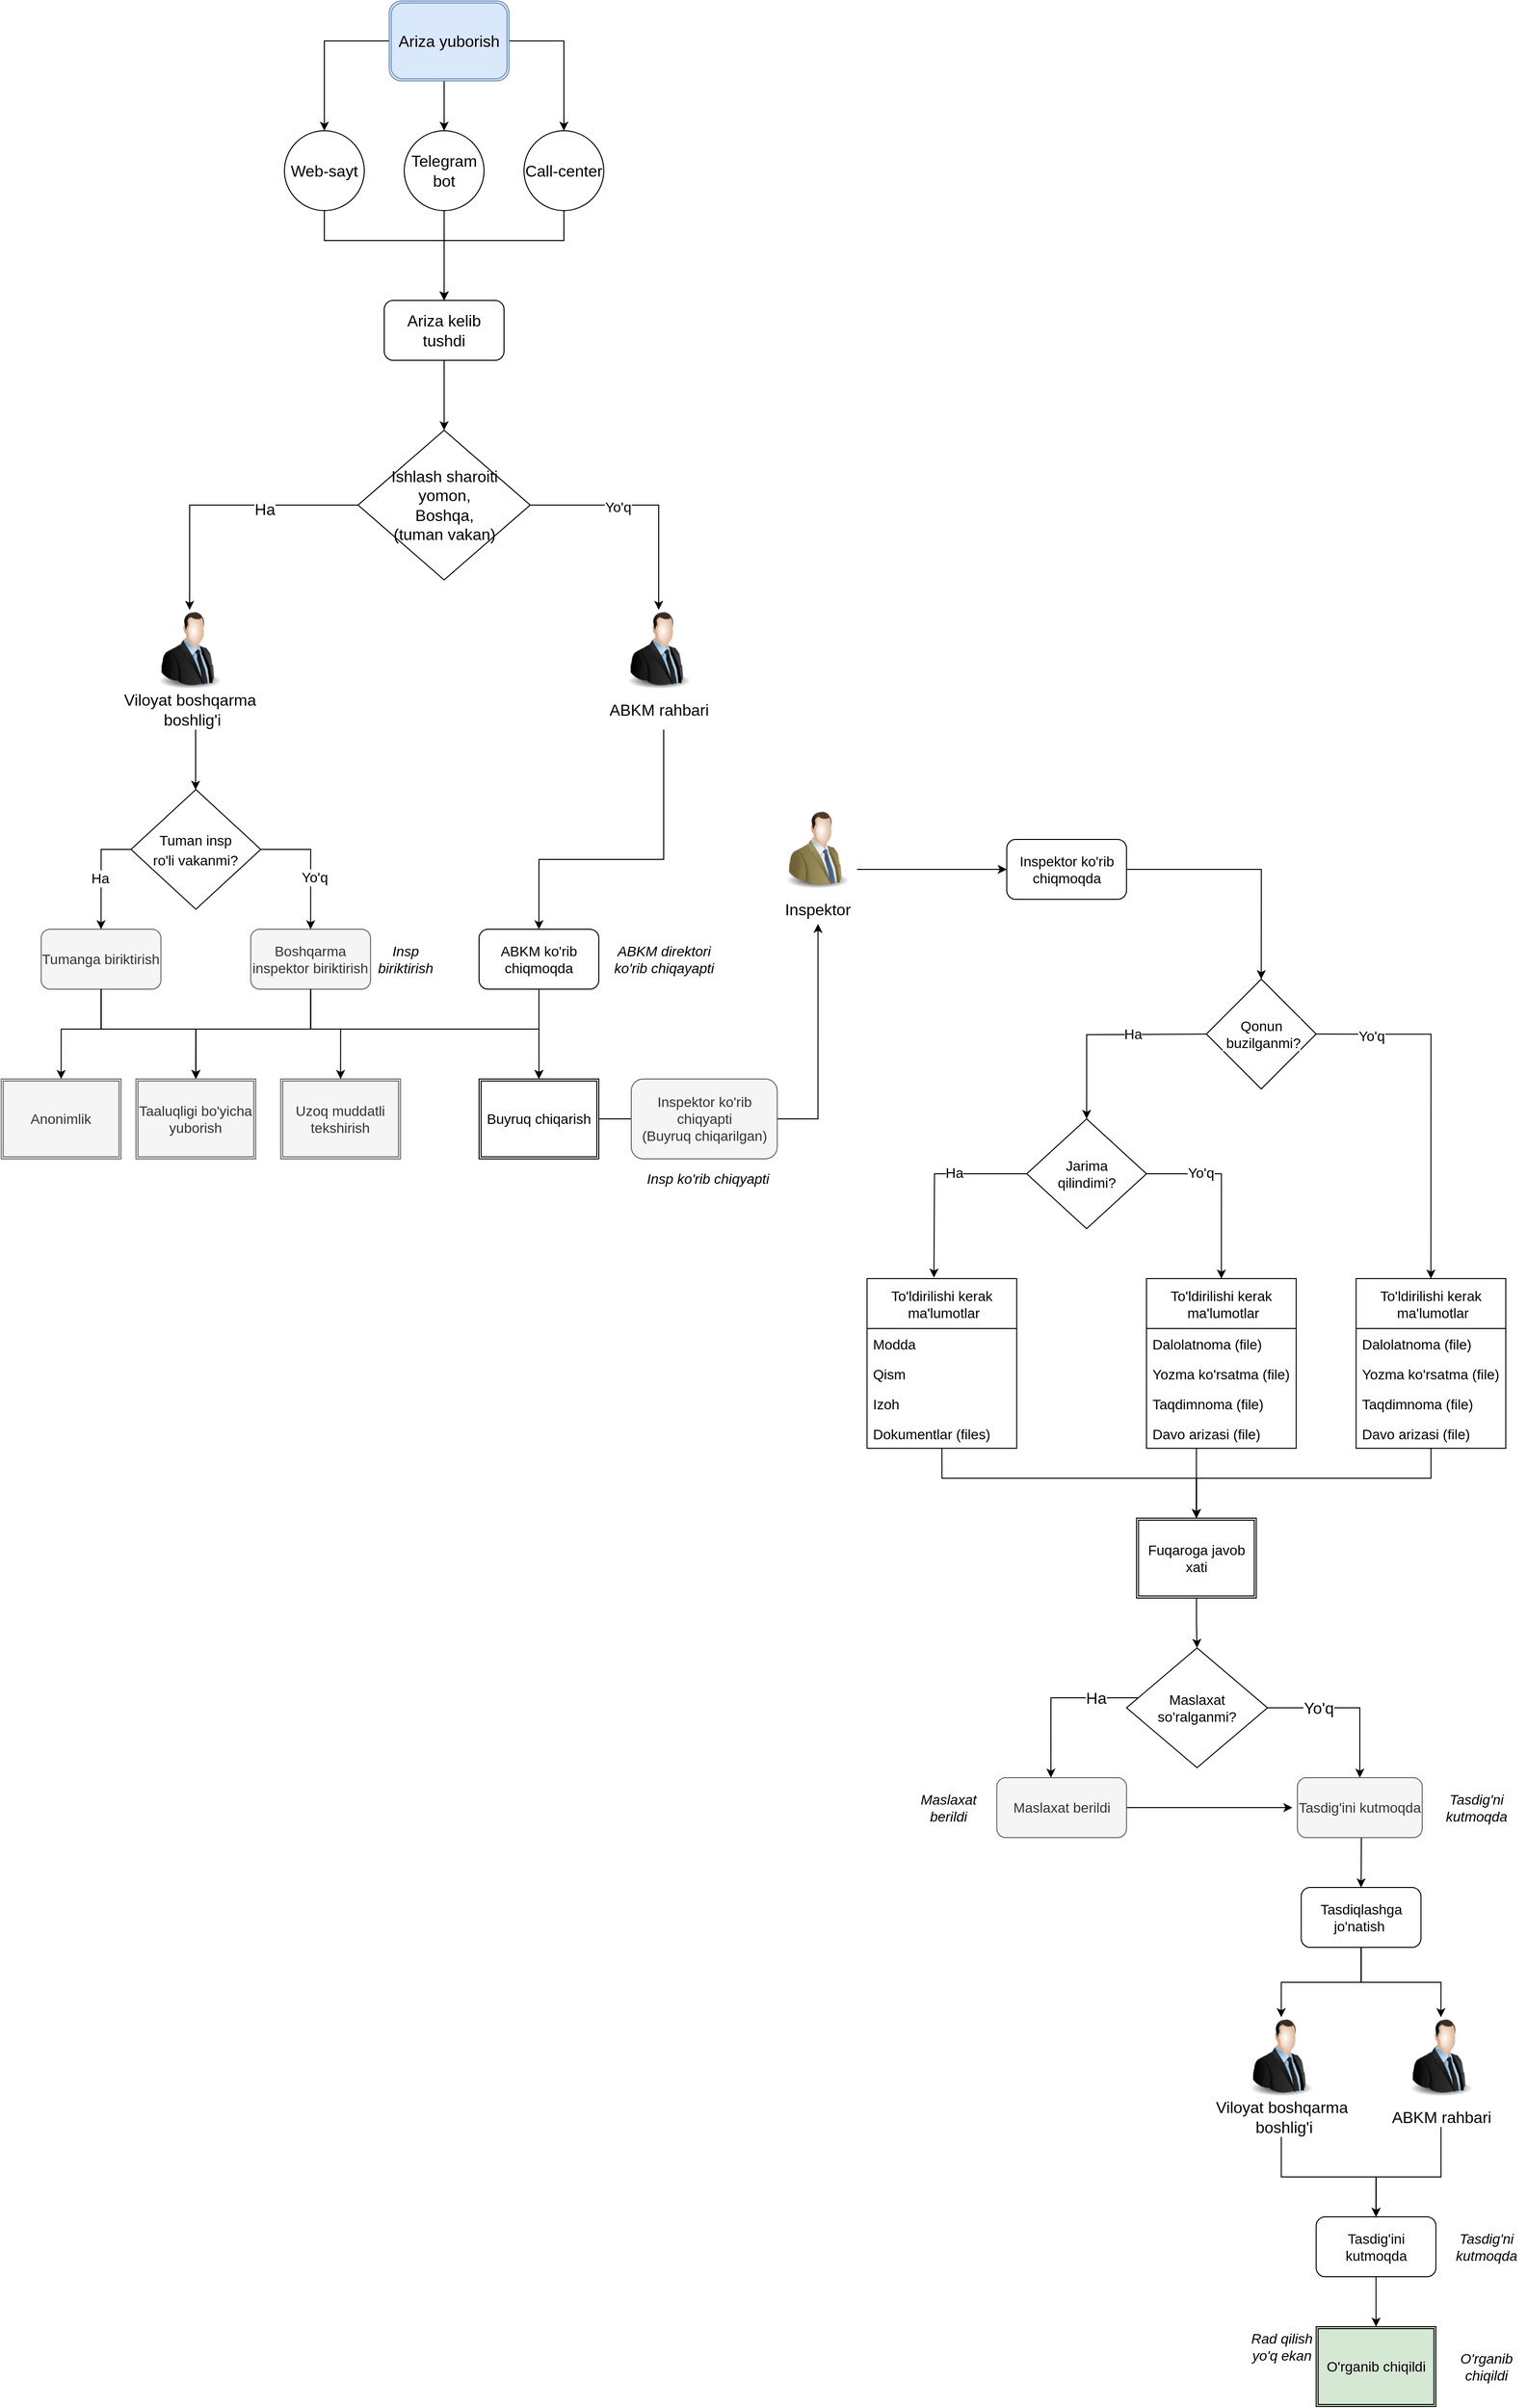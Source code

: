 <mxfile version="15.6.6" type="github">
  <diagram id="inNNHL4jC_mw0NiZv7Ve" name="Page-1">
    <mxGraphModel dx="2523" dy="2046" grid="1" gridSize="10" guides="1" tooltips="1" connect="1" arrows="1" fold="1" page="1" pageScale="1" pageWidth="850" pageHeight="1100" math="0" shadow="0">
      <root>
        <mxCell id="0" />
        <mxCell id="1" parent="0" />
        <mxCell id="tCPC2FqYTnkMphjOXLfU-107" style="edgeStyle=orthogonalEdgeStyle;rounded=0;orthogonalLoop=1;jettySize=auto;html=1;entryX=0.5;entryY=0;entryDx=0;entryDy=0;labelBackgroundColor=default;fontSize=14;fontColor=default;strokeColor=default;fillColor=default;" edge="1" parent="1" source="mBkj3tF8xL0pVeo7LYhA-1" target="mBkj3tF8xL0pVeo7LYhA-4">
          <mxGeometry relative="1" as="geometry" />
        </mxCell>
        <mxCell id="tCPC2FqYTnkMphjOXLfU-108" style="edgeStyle=orthogonalEdgeStyle;rounded=0;orthogonalLoop=1;jettySize=auto;html=1;entryX=0.5;entryY=0;entryDx=0;entryDy=0;labelBackgroundColor=default;fontSize=14;fontColor=default;strokeColor=default;fillColor=default;" edge="1" parent="1" source="mBkj3tF8xL0pVeo7LYhA-1" target="mBkj3tF8xL0pVeo7LYhA-2">
          <mxGeometry relative="1" as="geometry" />
        </mxCell>
        <mxCell id="tCPC2FqYTnkMphjOXLfU-109" style="edgeStyle=orthogonalEdgeStyle;rounded=0;orthogonalLoop=1;jettySize=auto;html=1;entryX=0.5;entryY=0;entryDx=0;entryDy=0;labelBackgroundColor=default;fontSize=14;fontColor=default;strokeColor=default;fillColor=default;" edge="1" parent="1" source="mBkj3tF8xL0pVeo7LYhA-1" target="mBkj3tF8xL0pVeo7LYhA-3">
          <mxGeometry relative="1" as="geometry">
            <Array as="points">
              <mxPoint x="360" y="20" />
              <mxPoint x="360" y="20" />
            </Array>
          </mxGeometry>
        </mxCell>
        <mxCell id="mBkj3tF8xL0pVeo7LYhA-1" value="&lt;font style=&quot;font-size: 16px&quot;&gt;Ariza yuborish&lt;/font&gt;" style="shape=ext;double=1;rounded=1;whiteSpace=wrap;html=1;fillColor=#dae8fc;strokeColor=#6c8ebf;fontColor=default;" parent="1" vertex="1">
          <mxGeometry x="305" y="-20" width="120" height="80" as="geometry" />
        </mxCell>
        <mxCell id="tCPC2FqYTnkMphjOXLfU-102" style="edgeStyle=orthogonalEdgeStyle;rounded=0;orthogonalLoop=1;jettySize=auto;html=1;entryX=0.5;entryY=0;entryDx=0;entryDy=0;labelBackgroundColor=default;fontSize=14;fontColor=default;strokeColor=default;fillColor=default;" edge="1" parent="1" source="mBkj3tF8xL0pVeo7LYhA-2" target="mBkj3tF8xL0pVeo7LYhA-5">
          <mxGeometry relative="1" as="geometry">
            <Array as="points">
              <mxPoint x="480" y="220" />
              <mxPoint x="360" y="220" />
            </Array>
          </mxGeometry>
        </mxCell>
        <mxCell id="mBkj3tF8xL0pVeo7LYhA-2" value="Call-center" style="ellipse;whiteSpace=wrap;html=1;aspect=fixed;fontSize=16;fontColor=default;strokeColor=default;fillColor=default;" parent="1" vertex="1">
          <mxGeometry x="440" y="110" width="80" height="80" as="geometry" />
        </mxCell>
        <mxCell id="tCPC2FqYTnkMphjOXLfU-104" style="edgeStyle=orthogonalEdgeStyle;rounded=0;orthogonalLoop=1;jettySize=auto;html=1;entryX=0.5;entryY=0;entryDx=0;entryDy=0;labelBackgroundColor=default;fontSize=14;fontColor=default;strokeColor=default;fillColor=default;" edge="1" parent="1" source="mBkj3tF8xL0pVeo7LYhA-3" target="mBkj3tF8xL0pVeo7LYhA-5">
          <mxGeometry relative="1" as="geometry" />
        </mxCell>
        <mxCell id="mBkj3tF8xL0pVeo7LYhA-3" value="Telegram bot" style="ellipse;whiteSpace=wrap;html=1;aspect=fixed;fontSize=16;fontColor=default;strokeColor=default;fillColor=default;" parent="1" vertex="1">
          <mxGeometry x="320" y="110" width="80" height="80" as="geometry" />
        </mxCell>
        <mxCell id="tCPC2FqYTnkMphjOXLfU-105" style="edgeStyle=orthogonalEdgeStyle;rounded=0;orthogonalLoop=1;jettySize=auto;html=1;entryX=0.5;entryY=0;entryDx=0;entryDy=0;labelBackgroundColor=default;fontSize=14;fontColor=default;strokeColor=default;fillColor=default;" edge="1" parent="1" source="mBkj3tF8xL0pVeo7LYhA-4" target="mBkj3tF8xL0pVeo7LYhA-5">
          <mxGeometry relative="1" as="geometry">
            <Array as="points">
              <mxPoint x="240" y="220" />
              <mxPoint x="360" y="220" />
            </Array>
          </mxGeometry>
        </mxCell>
        <mxCell id="mBkj3tF8xL0pVeo7LYhA-4" value="Web-sayt" style="ellipse;whiteSpace=wrap;html=1;aspect=fixed;fontSize=16;fontColor=default;strokeColor=default;fillColor=default;" parent="1" vertex="1">
          <mxGeometry x="200" y="110" width="80" height="80" as="geometry" />
        </mxCell>
        <mxCell id="tCPC2FqYTnkMphjOXLfU-100" style="edgeStyle=orthogonalEdgeStyle;rounded=0;orthogonalLoop=1;jettySize=auto;html=1;entryX=0.5;entryY=0;entryDx=0;entryDy=0;labelBackgroundColor=default;fontSize=14;fontColor=default;strokeColor=default;fillColor=default;" edge="1" parent="1" source="mBkj3tF8xL0pVeo7LYhA-5" target="mBkj3tF8xL0pVeo7LYhA-6">
          <mxGeometry relative="1" as="geometry" />
        </mxCell>
        <mxCell id="mBkj3tF8xL0pVeo7LYhA-5" value="Ariza kelib tushdi" style="rounded=1;whiteSpace=wrap;html=1;fontSize=16;fontColor=default;strokeColor=default;fillColor=default;" parent="1" vertex="1">
          <mxGeometry x="300" y="280" width="120" height="60" as="geometry" />
        </mxCell>
        <mxCell id="mBkj3tF8xL0pVeo7LYhA-23" style="edgeStyle=orthogonalEdgeStyle;rounded=0;orthogonalLoop=1;jettySize=auto;html=1;fontSize=16;fontColor=default;strokeColor=default;labelBackgroundColor=default;" parent="1" source="mBkj3tF8xL0pVeo7LYhA-6" target="mBkj3tF8xL0pVeo7LYhA-7" edge="1">
          <mxGeometry relative="1" as="geometry" />
        </mxCell>
        <mxCell id="mBkj3tF8xL0pVeo7LYhA-24" value="Ha" style="edgeLabel;html=1;align=center;verticalAlign=middle;resizable=0;points=[];fontSize=16;fontColor=default;labelBackgroundColor=default;" parent="mBkj3tF8xL0pVeo7LYhA-23" vertex="1" connectable="0">
          <mxGeometry x="0.262" y="-2" relative="1" as="geometry">
            <mxPoint x="77" as="offset" />
          </mxGeometry>
        </mxCell>
        <mxCell id="tCPC2FqYTnkMphjOXLfU-94" style="edgeStyle=orthogonalEdgeStyle;rounded=0;orthogonalLoop=1;jettySize=auto;html=1;labelBackgroundColor=default;fontSize=14;fontColor=default;strokeColor=default;fillColor=default;" edge="1" parent="1" source="mBkj3tF8xL0pVeo7LYhA-6" target="mBkj3tF8xL0pVeo7LYhA-59">
          <mxGeometry relative="1" as="geometry" />
        </mxCell>
        <mxCell id="tCPC2FqYTnkMphjOXLfU-95" value="Yo&#39;q" style="edgeLabel;html=1;align=center;verticalAlign=middle;resizable=0;points=[];fontSize=14;fontColor=default;" vertex="1" connectable="0" parent="tCPC2FqYTnkMphjOXLfU-94">
          <mxGeometry x="-0.251" y="-2" relative="1" as="geometry">
            <mxPoint as="offset" />
          </mxGeometry>
        </mxCell>
        <mxCell id="mBkj3tF8xL0pVeo7LYhA-6" value="Ishlash sharoiti&lt;br&gt;yomon,&lt;br&gt;Boshqa,&lt;br&gt;(tuman vakan)" style="rhombus;whiteSpace=wrap;html=1;fontSize=16;fontColor=default;strokeColor=default;fillColor=default;" parent="1" vertex="1">
          <mxGeometry x="273.75" y="410" width="172.5" height="150" as="geometry" />
        </mxCell>
        <mxCell id="mBkj3tF8xL0pVeo7LYhA-26" value="" style="group;fontColor=default;" parent="1" vertex="1" connectable="0">
          <mxGeometry x="30" y="590" width="150" height="120" as="geometry" />
        </mxCell>
        <mxCell id="mBkj3tF8xL0pVeo7LYhA-7" value="" style="image;html=1;image=img/lib/clip_art/people/Suit_Man_128x128.png;fontSize=16;fontColor=default;strokeColor=default;fillColor=default;labelBackgroundColor=default;" parent="mBkj3tF8xL0pVeo7LYhA-26" vertex="1">
          <mxGeometry x="35" width="80" height="80" as="geometry" />
        </mxCell>
        <mxCell id="mBkj3tF8xL0pVeo7LYhA-8" value="Viloyat boshqarma&lt;br&gt;&amp;nbsp;boshlig&#39;i" style="text;html=1;align=center;verticalAlign=middle;resizable=0;points=[];autosize=1;strokeColor=none;fillColor=none;fontSize=16;fontColor=default;labelBackgroundColor=default;" parent="mBkj3tF8xL0pVeo7LYhA-26" vertex="1">
          <mxGeometry y="80" width="150" height="40" as="geometry" />
        </mxCell>
        <mxCell id="tCPC2FqYTnkMphjOXLfU-115" value="" style="group;fontColor=default;" vertex="1" connectable="0" parent="1">
          <mxGeometry x="515" y="590" width="120" height="110" as="geometry" />
        </mxCell>
        <mxCell id="mBkj3tF8xL0pVeo7LYhA-59" value="" style="image;html=1;image=img/lib/clip_art/people/Suit_Man_128x128.png;fontSize=16;fontColor=default;strokeColor=default;fillColor=default;labelBackgroundColor=default;" parent="tCPC2FqYTnkMphjOXLfU-115" vertex="1">
          <mxGeometry x="20" width="80" height="80" as="geometry" />
        </mxCell>
        <mxCell id="mBkj3tF8xL0pVeo7LYhA-60" value="ABKM rahbari" style="text;html=1;align=center;verticalAlign=middle;resizable=0;points=[];autosize=1;strokeColor=none;fillColor=none;fontSize=16;fontColor=default;labelBackgroundColor=default;" parent="tCPC2FqYTnkMphjOXLfU-115" vertex="1">
          <mxGeometry y="90" width="120" height="20" as="geometry" />
        </mxCell>
        <mxCell id="tCPC2FqYTnkMphjOXLfU-116" style="edgeStyle=orthogonalEdgeStyle;rounded=0;orthogonalLoop=1;jettySize=auto;html=1;entryX=0.5;entryY=0;entryDx=0;entryDy=0;labelBackgroundColor=default;fontSize=14;fontColor=default;strokeColor=default;fillColor=default;" edge="1" parent="1" target="tCPC2FqYTnkMphjOXLfU-113">
          <mxGeometry relative="1" as="geometry">
            <mxPoint x="580" y="710" as="sourcePoint" />
            <Array as="points">
              <mxPoint x="580" y="840" />
              <mxPoint x="455" y="840" />
            </Array>
          </mxGeometry>
        </mxCell>
        <mxCell id="mBkj3tF8xL0pVeo7LYhA-37" value="&lt;font style=&quot;font-size: 14px&quot;&gt;Tuman insp&lt;br&gt;ro&#39;li vakanmi?&lt;/font&gt;" style="rhombus;whiteSpace=wrap;html=1;labelBackgroundColor=default;fontSize=16;fontColor=default;strokeColor=default;fillColor=default;" parent="1" vertex="1">
          <mxGeometry x="46.25" y="770" width="130" height="120" as="geometry" />
        </mxCell>
        <mxCell id="mBkj3tF8xL0pVeo7LYhA-41" value="&lt;span&gt;Boshqarma inspektor biriktirish&lt;/span&gt;" style="rounded=1;whiteSpace=wrap;html=1;labelBackgroundColor=#F5F5F5;fontSize=14;fontColor=#333333;strokeColor=#666666;fillColor=#F5F5F5;" parent="1" vertex="1">
          <mxGeometry x="166.25" y="910" width="120" height="60" as="geometry" />
        </mxCell>
        <mxCell id="mBkj3tF8xL0pVeo7LYhA-44" style="edgeStyle=orthogonalEdgeStyle;rounded=0;orthogonalLoop=1;jettySize=auto;html=1;entryX=0.5;entryY=0;entryDx=0;entryDy=0;labelBackgroundColor=default;fontSize=14;fontColor=default;strokeColor=default;" parent="1" source="mBkj3tF8xL0pVeo7LYhA-37" target="mBkj3tF8xL0pVeo7LYhA-41" edge="1">
          <mxGeometry x="-83.75" y="590" as="geometry">
            <Array as="points">
              <mxPoint x="226.25" y="830" />
            </Array>
          </mxGeometry>
        </mxCell>
        <mxCell id="mBkj3tF8xL0pVeo7LYhA-47" value="Yo&#39;q" style="edgeLabel;html=1;align=center;verticalAlign=middle;resizable=0;points=[];fontSize=14;fontColor=default;labelBackgroundColor=default;" parent="mBkj3tF8xL0pVeo7LYhA-44" vertex="1" connectable="0">
          <mxGeometry x="0.192" y="3" relative="1" as="geometry">
            <mxPoint as="offset" />
          </mxGeometry>
        </mxCell>
        <mxCell id="mBkj3tF8xL0pVeo7LYhA-42" value="Tumanga biriktirish" style="rounded=1;whiteSpace=wrap;html=1;labelBackgroundColor=#F5F5F5;fontSize=14;fontColor=#333333;strokeColor=#666666;fillColor=#F5F5F5;" parent="1" vertex="1">
          <mxGeometry x="-43.75" y="910" width="120" height="60" as="geometry" />
        </mxCell>
        <mxCell id="mBkj3tF8xL0pVeo7LYhA-43" style="edgeStyle=orthogonalEdgeStyle;rounded=0;orthogonalLoop=1;jettySize=auto;html=1;entryX=0.5;entryY=0;entryDx=0;entryDy=0;labelBackgroundColor=default;fontSize=14;fontColor=default;strokeColor=default;" parent="1" source="mBkj3tF8xL0pVeo7LYhA-37" target="mBkj3tF8xL0pVeo7LYhA-42" edge="1">
          <mxGeometry x="-83.75" y="590" as="geometry">
            <Array as="points">
              <mxPoint x="16.25" y="830" />
            </Array>
          </mxGeometry>
        </mxCell>
        <mxCell id="mBkj3tF8xL0pVeo7LYhA-45" value="Ha&amp;nbsp;" style="edgeLabel;html=1;align=center;verticalAlign=middle;resizable=0;points=[];fontSize=14;fontColor=default;labelBackgroundColor=default;" parent="mBkj3tF8xL0pVeo7LYhA-43" vertex="1" connectable="0">
          <mxGeometry x="0.061" relative="1" as="geometry">
            <mxPoint as="offset" />
          </mxGeometry>
        </mxCell>
        <mxCell id="mBkj3tF8xL0pVeo7LYhA-54" value="&lt;font style=&quot;font-size: 14px&quot;&gt;Taaluqligi bo&#39;yicha yuborish&lt;/font&gt;" style="shape=ext;double=1;rounded=0;whiteSpace=wrap;html=1;labelBackgroundColor=#F5F5F5;fontSize=12;fontColor=#333333;strokeColor=#666666;fillColor=#F5F5F5;" parent="1" vertex="1">
          <mxGeometry x="51.25" y="1060" width="120" height="80" as="geometry" />
        </mxCell>
        <mxCell id="mBkj3tF8xL0pVeo7LYhA-56" style="edgeStyle=orthogonalEdgeStyle;rounded=0;orthogonalLoop=1;jettySize=auto;html=1;entryX=0.5;entryY=0;entryDx=0;entryDy=0;labelBackgroundColor=default;fontSize=14;fontColor=default;strokeColor=default;" parent="1" source="mBkj3tF8xL0pVeo7LYhA-41" target="mBkj3tF8xL0pVeo7LYhA-54" edge="1">
          <mxGeometry x="-83.75" y="590" as="geometry">
            <Array as="points">
              <mxPoint x="226.25" y="1010" />
              <mxPoint x="111.25" y="1010" />
            </Array>
          </mxGeometry>
        </mxCell>
        <mxCell id="mBkj3tF8xL0pVeo7LYhA-55" style="edgeStyle=orthogonalEdgeStyle;rounded=0;orthogonalLoop=1;jettySize=auto;html=1;entryX=0.5;entryY=0;entryDx=0;entryDy=0;labelBackgroundColor=default;fontSize=14;fontColor=default;strokeColor=default;" parent="1" source="mBkj3tF8xL0pVeo7LYhA-42" target="mBkj3tF8xL0pVeo7LYhA-54" edge="1">
          <mxGeometry x="-83.75" y="590" as="geometry">
            <Array as="points">
              <mxPoint x="16.25" y="1010" />
              <mxPoint x="111.25" y="1010" />
            </Array>
          </mxGeometry>
        </mxCell>
        <mxCell id="mBkj3tF8xL0pVeo7LYhA-69" value="&lt;font style=&quot;font-size: 14px&quot;&gt;Uzoq muddatli tekshirish&lt;/font&gt;" style="shape=ext;double=1;rounded=0;whiteSpace=wrap;html=1;labelBackgroundColor=#F5F5F5;fontSize=12;fontColor=#333333;strokeColor=#666666;fillColor=#F5F5F5;" parent="1" vertex="1">
          <mxGeometry x="196.25" y="1060" width="120" height="80" as="geometry" />
        </mxCell>
        <mxCell id="mBkj3tF8xL0pVeo7LYhA-72" style="edgeStyle=orthogonalEdgeStyle;rounded=0;orthogonalLoop=1;jettySize=auto;html=1;entryX=0.5;entryY=0;entryDx=0;entryDy=0;labelBackgroundColor=default;fontSize=14;fontColor=default;strokeColor=default;" parent="1" source="mBkj3tF8xL0pVeo7LYhA-41" target="mBkj3tF8xL0pVeo7LYhA-69" edge="1">
          <mxGeometry x="-83.75" y="590" as="geometry">
            <Array as="points">
              <mxPoint x="226.25" y="1010" />
              <mxPoint x="256.25" y="1010" />
            </Array>
          </mxGeometry>
        </mxCell>
        <mxCell id="mBkj3tF8xL0pVeo7LYhA-70" value="&lt;font style=&quot;font-size: 14px&quot;&gt;Anonimlik&lt;/font&gt;" style="shape=ext;double=1;rounded=0;whiteSpace=wrap;html=1;labelBackgroundColor=#F5F5F5;fontSize=12;fontColor=#333333;strokeColor=#666666;fillColor=#F5F5F5;" parent="1" vertex="1">
          <mxGeometry x="-83.75" y="1060" width="120" height="80" as="geometry" />
        </mxCell>
        <mxCell id="mBkj3tF8xL0pVeo7LYhA-71" style="edgeStyle=orthogonalEdgeStyle;rounded=0;orthogonalLoop=1;jettySize=auto;html=1;entryX=0.5;entryY=0;entryDx=0;entryDy=0;labelBackgroundColor=default;fontSize=14;fontColor=default;strokeColor=default;" parent="1" source="mBkj3tF8xL0pVeo7LYhA-42" target="mBkj3tF8xL0pVeo7LYhA-70" edge="1">
          <mxGeometry x="-83.75" y="590" as="geometry">
            <Array as="points">
              <mxPoint x="16.25" y="1010" />
              <mxPoint x="-23.75" y="1010" />
            </Array>
          </mxGeometry>
        </mxCell>
        <mxCell id="tCPC2FqYTnkMphjOXLfU-198" style="edgeStyle=orthogonalEdgeStyle;rounded=0;orthogonalLoop=1;jettySize=auto;html=1;entryX=0;entryY=0.5;entryDx=0;entryDy=0;labelBackgroundColor=default;fontSize=14;fontColor=default;strokeColor=default;fillColor=default;" edge="1" parent="1" source="tCPC2FqYTnkMphjOXLfU-1">
          <mxGeometry relative="1" as="geometry">
            <mxPoint x="606.25" y="1100" as="targetPoint" />
          </mxGeometry>
        </mxCell>
        <mxCell id="tCPC2FqYTnkMphjOXLfU-1" value="&lt;font style=&quot;font-size: 14px;&quot;&gt;Buyruq chiqarish&lt;/font&gt;" style="shape=ext;double=1;rounded=0;whiteSpace=wrap;html=1;labelBackgroundColor=default;fontSize=12;strokeColor=default;fillColor=default;fontColor=default;" vertex="1" parent="1">
          <mxGeometry x="395" y="1060" width="120" height="80" as="geometry" />
        </mxCell>
        <mxCell id="tCPC2FqYTnkMphjOXLfU-4" style="edgeStyle=orthogonalEdgeStyle;rounded=0;orthogonalLoop=1;jettySize=auto;html=1;labelBackgroundColor=default;fontColor=default;strokeColor=default;" edge="1" parent="1" source="mBkj3tF8xL0pVeo7LYhA-41" target="tCPC2FqYTnkMphjOXLfU-1">
          <mxGeometry x="-83.75" y="590" as="geometry">
            <Array as="points">
              <mxPoint x="226" y="1010" />
              <mxPoint x="455" y="1010" />
            </Array>
          </mxGeometry>
        </mxCell>
        <mxCell id="tCPC2FqYTnkMphjOXLfU-49" style="edgeStyle=orthogonalEdgeStyle;rounded=0;orthogonalLoop=1;jettySize=auto;html=1;entryX=0.5;entryY=0;entryDx=0;entryDy=0;labelBackgroundColor=default;fontSize=14;fontColor=default;strokeColor=default;" edge="1" parent="1" target="tCPC2FqYTnkMphjOXLfU-77">
          <mxGeometry x="133.75" y="790" as="geometry">
            <mxPoint x="1233.691" y="1015.059" as="sourcePoint" />
            <mxPoint x="1307.75" y="1258" as="targetPoint" />
            <Array as="points">
              <mxPoint x="1348.75" y="1015" />
            </Array>
          </mxGeometry>
        </mxCell>
        <mxCell id="tCPC2FqYTnkMphjOXLfU-76" value="Yo&#39;q" style="edgeLabel;html=1;align=center;verticalAlign=middle;resizable=0;points=[];fontSize=14;fontColor=default;labelBackgroundColor=default;" vertex="1" connectable="0" parent="tCPC2FqYTnkMphjOXLfU-49">
          <mxGeometry x="-0.691" y="-2" relative="1" as="geometry">
            <mxPoint as="offset" />
          </mxGeometry>
        </mxCell>
        <mxCell id="tCPC2FqYTnkMphjOXLfU-58" style="edgeStyle=orthogonalEdgeStyle;rounded=0;orthogonalLoop=1;jettySize=auto;html=1;entryX=0.5;entryY=0;entryDx=0;entryDy=0;labelBackgroundColor=default;fontSize=14;fontColor=default;strokeColor=default;" edge="1" parent="1" target="tCPC2FqYTnkMphjOXLfU-57">
          <mxGeometry x="133.75" y="790" as="geometry">
            <mxPoint x="1123.809" y="1015.059" as="sourcePoint" />
          </mxGeometry>
        </mxCell>
        <mxCell id="tCPC2FqYTnkMphjOXLfU-59" value="Ha" style="edgeLabel;html=1;align=center;verticalAlign=middle;resizable=0;points=[];fontSize=14;fontColor=default;labelBackgroundColor=default;" vertex="1" connectable="0" parent="tCPC2FqYTnkMphjOXLfU-58">
          <mxGeometry x="-0.278" y="-1" relative="1" as="geometry">
            <mxPoint as="offset" />
          </mxGeometry>
        </mxCell>
        <mxCell id="tCPC2FqYTnkMphjOXLfU-13" value="Tasdiqlashga jo&#39;natish&amp;nbsp;" style="rounded=1;whiteSpace=wrap;html=1;labelBackgroundColor=default;fontSize=14;fontColor=default;strokeColor=default;fillColor=default;" vertex="1" parent="1">
          <mxGeometry x="1218.75" y="1870" width="120" height="60" as="geometry" />
        </mxCell>
        <mxCell id="tCPC2FqYTnkMphjOXLfU-34" style="edgeStyle=orthogonalEdgeStyle;rounded=0;orthogonalLoop=1;jettySize=auto;html=1;entryX=0.5;entryY=0;entryDx=0;entryDy=0;labelBackgroundColor=default;fontSize=14;fontColor=default;strokeColor=default;" edge="1" parent="1" source="tCPC2FqYTnkMphjOXLfU-31">
          <mxGeometry x="293.75" y="910" as="geometry">
            <mxPoint x="1293.75" y="2200" as="targetPoint" />
            <Array as="points">
              <mxPoint x="1358.75" y="2160" />
              <mxPoint x="1293.75" y="2160" />
            </Array>
          </mxGeometry>
        </mxCell>
        <mxCell id="tCPC2FqYTnkMphjOXLfU-35" style="edgeStyle=orthogonalEdgeStyle;rounded=0;orthogonalLoop=1;jettySize=auto;html=1;entryX=0.5;entryY=0;entryDx=0;entryDy=0;labelBackgroundColor=default;fontSize=14;fontColor=default;strokeColor=default;" edge="1" parent="1" source="tCPC2FqYTnkMphjOXLfU-28">
          <mxGeometry x="293.75" y="910" as="geometry">
            <mxPoint x="1293.75" y="2200" as="targetPoint" />
            <Array as="points">
              <mxPoint x="1198.75" y="2160" />
              <mxPoint x="1293.75" y="2160" />
            </Array>
          </mxGeometry>
        </mxCell>
        <mxCell id="tCPC2FqYTnkMphjOXLfU-36" value="&lt;font style=&quot;font-size: 14px;&quot;&gt;O&#39;rganib chiqildi&lt;/font&gt;" style="shape=ext;double=1;rounded=0;whiteSpace=wrap;html=1;labelBackgroundColor=#D5E8D4;fontSize=12;strokeColor=default;fillColor=#D5E8D4;fontColor=default;" vertex="1" parent="1">
          <mxGeometry x="1233.75" y="2310" width="120" height="80" as="geometry" />
        </mxCell>
        <mxCell id="tCPC2FqYTnkMphjOXLfU-39" style="edgeStyle=orthogonalEdgeStyle;rounded=0;orthogonalLoop=1;jettySize=auto;html=1;labelBackgroundColor=default;fontSize=14;fontColor=default;strokeColor=default;" edge="1" parent="1" source="tCPC2FqYTnkMphjOXLfU-37" target="tCPC2FqYTnkMphjOXLfU-36">
          <mxGeometry x="293.75" y="910" as="geometry" />
        </mxCell>
        <mxCell id="tCPC2FqYTnkMphjOXLfU-37" value="&lt;span style=&quot;font-family: &amp;quot;helvetica&amp;quot; ; font-size: 14px ; font-style: normal ; font-weight: 400 ; letter-spacing: normal ; text-align: center ; text-indent: 0px ; text-transform: none ; word-spacing: 0px ; display: inline ; float: none&quot;&gt;Tasdig&#39;ini kutmoqda&lt;/span&gt;" style="rounded=1;whiteSpace=wrap;html=1;labelBackgroundColor=default;fontSize=14;fontColor=default;strokeColor=default;fillColor=default;" vertex="1" parent="1">
          <mxGeometry x="1233.75" y="2200" width="120" height="60" as="geometry" />
        </mxCell>
        <mxCell id="tCPC2FqYTnkMphjOXLfU-57" value="Jarima&lt;br&gt;qilindimi?" style="rhombus;whiteSpace=wrap;html=1;labelBackgroundColor=default;fontSize=14;fontColor=default;strokeColor=default;fillColor=default;" vertex="1" parent="1">
          <mxGeometry x="943.75" y="1100" width="120" height="110" as="geometry" />
        </mxCell>
        <mxCell id="tCPC2FqYTnkMphjOXLfU-60" value="To&#39;ldirilishi kerak&#xa; ma&#39;lumotlar" style="swimlane;fontStyle=0;childLayout=stackLayout;horizontal=1;startSize=50;horizontalStack=0;resizeParent=1;resizeParentMax=0;resizeLast=0;collapsible=1;marginBottom=0;labelBackgroundColor=default;fontSize=14;fontColor=default;strokeColor=default;fillColor=default;" vertex="1" parent="1">
          <mxGeometry x="783.75" y="1260" width="150" height="170" as="geometry" />
        </mxCell>
        <mxCell id="tCPC2FqYTnkMphjOXLfU-61" value="Modda" style="text;strokeColor=none;fillColor=none;align=left;verticalAlign=middle;spacingLeft=4;spacingRight=4;overflow=hidden;points=[[0,0.5],[1,0.5]];portConstraint=eastwest;rotatable=0;labelBackgroundColor=default;fontSize=14;fontColor=default;" vertex="1" parent="tCPC2FqYTnkMphjOXLfU-60">
          <mxGeometry y="50" width="150" height="30" as="geometry" />
        </mxCell>
        <mxCell id="tCPC2FqYTnkMphjOXLfU-62" value="Qism" style="text;strokeColor=none;fillColor=none;align=left;verticalAlign=middle;spacingLeft=4;spacingRight=4;overflow=hidden;points=[[0,0.5],[1,0.5]];portConstraint=eastwest;rotatable=0;labelBackgroundColor=default;fontSize=14;fontColor=default;" vertex="1" parent="tCPC2FqYTnkMphjOXLfU-60">
          <mxGeometry y="80" width="150" height="30" as="geometry" />
        </mxCell>
        <mxCell id="tCPC2FqYTnkMphjOXLfU-63" value="Izoh" style="text;strokeColor=none;fillColor=none;align=left;verticalAlign=middle;spacingLeft=4;spacingRight=4;overflow=hidden;points=[[0,0.5],[1,0.5]];portConstraint=eastwest;rotatable=0;labelBackgroundColor=default;fontSize=14;fontColor=default;" vertex="1" parent="tCPC2FqYTnkMphjOXLfU-60">
          <mxGeometry y="110" width="150" height="30" as="geometry" />
        </mxCell>
        <mxCell id="tCPC2FqYTnkMphjOXLfU-65" value="Dokumentlar (files)" style="text;strokeColor=none;fillColor=none;align=left;verticalAlign=middle;spacingLeft=4;spacingRight=4;overflow=hidden;points=[[0,0.5],[1,0.5]];portConstraint=eastwest;rotatable=0;labelBackgroundColor=default;fontSize=14;fontColor=default;" vertex="1" parent="tCPC2FqYTnkMphjOXLfU-60">
          <mxGeometry y="140" width="150" height="30" as="geometry" />
        </mxCell>
        <mxCell id="tCPC2FqYTnkMphjOXLfU-67" style="edgeStyle=orthogonalEdgeStyle;rounded=0;orthogonalLoop=1;jettySize=auto;html=1;entryX=0.447;entryY=-0.006;entryDx=0;entryDy=0;entryPerimeter=0;labelBackgroundColor=default;fontSize=14;fontColor=default;strokeColor=default;" edge="1" parent="1" source="tCPC2FqYTnkMphjOXLfU-57">
          <mxGeometry x="133.75" y="790" as="geometry">
            <mxPoint x="850.8" y="1258.98" as="targetPoint" />
          </mxGeometry>
        </mxCell>
        <mxCell id="tCPC2FqYTnkMphjOXLfU-68" value="Ha" style="edgeLabel;html=1;align=center;verticalAlign=middle;resizable=0;points=[];fontSize=14;fontColor=default;labelBackgroundColor=default;" vertex="1" connectable="0" parent="tCPC2FqYTnkMphjOXLfU-67">
          <mxGeometry x="-0.258" y="-1" relative="1" as="geometry">
            <mxPoint as="offset" />
          </mxGeometry>
        </mxCell>
        <mxCell id="tCPC2FqYTnkMphjOXLfU-69" value="To&#39;ldirilishi kerak&#xa; ma&#39;lumotlar" style="swimlane;fontStyle=0;childLayout=stackLayout;horizontal=1;startSize=50;horizontalStack=0;resizeParent=1;resizeParentMax=0;resizeLast=0;collapsible=1;marginBottom=0;labelBackgroundColor=default;fontSize=14;fontColor=default;strokeColor=default;fillColor=default;" vertex="1" parent="1">
          <mxGeometry x="1063.75" y="1260" width="150" height="170" as="geometry" />
        </mxCell>
        <mxCell id="tCPC2FqYTnkMphjOXLfU-70" value="Dalolatnoma (file)" style="text;strokeColor=none;fillColor=none;align=left;verticalAlign=middle;spacingLeft=4;spacingRight=4;overflow=hidden;points=[[0,0.5],[1,0.5]];portConstraint=eastwest;rotatable=0;labelBackgroundColor=default;fontSize=14;fontColor=default;" vertex="1" parent="tCPC2FqYTnkMphjOXLfU-69">
          <mxGeometry y="50" width="150" height="30" as="geometry" />
        </mxCell>
        <mxCell id="tCPC2FqYTnkMphjOXLfU-71" value="Yozma ko&#39;rsatma (file)" style="text;strokeColor=none;fillColor=none;align=left;verticalAlign=middle;spacingLeft=4;spacingRight=4;overflow=hidden;points=[[0,0.5],[1,0.5]];portConstraint=eastwest;rotatable=0;labelBackgroundColor=default;fontSize=14;fontColor=default;" vertex="1" parent="tCPC2FqYTnkMphjOXLfU-69">
          <mxGeometry y="80" width="150" height="30" as="geometry" />
        </mxCell>
        <mxCell id="tCPC2FqYTnkMphjOXLfU-72" value="Taqdimnoma (file)" style="text;strokeColor=none;fillColor=none;align=left;verticalAlign=middle;spacingLeft=4;spacingRight=4;overflow=hidden;points=[[0,0.5],[1,0.5]];portConstraint=eastwest;rotatable=0;labelBackgroundColor=default;fontSize=14;fontColor=default;" vertex="1" parent="tCPC2FqYTnkMphjOXLfU-69">
          <mxGeometry y="110" width="150" height="30" as="geometry" />
        </mxCell>
        <mxCell id="tCPC2FqYTnkMphjOXLfU-73" value="Davo arizasi (file)" style="text;strokeColor=none;fillColor=none;align=left;verticalAlign=middle;spacingLeft=4;spacingRight=4;overflow=hidden;points=[[0,0.5],[1,0.5]];portConstraint=eastwest;rotatable=0;labelBackgroundColor=default;fontSize=14;fontColor=default;" vertex="1" parent="tCPC2FqYTnkMphjOXLfU-69">
          <mxGeometry y="140" width="150" height="30" as="geometry" />
        </mxCell>
        <mxCell id="tCPC2FqYTnkMphjOXLfU-74" style="edgeStyle=orthogonalEdgeStyle;rounded=0;orthogonalLoop=1;jettySize=auto;html=1;entryX=0.5;entryY=0;entryDx=0;entryDy=0;labelBackgroundColor=default;fontSize=14;fontColor=default;strokeColor=default;" edge="1" parent="1" source="tCPC2FqYTnkMphjOXLfU-57" target="tCPC2FqYTnkMphjOXLfU-69">
          <mxGeometry x="133.75" y="790" as="geometry">
            <Array as="points">
              <mxPoint x="1138.75" y="1155" />
            </Array>
          </mxGeometry>
        </mxCell>
        <mxCell id="tCPC2FqYTnkMphjOXLfU-75" value="Yo&#39;q" style="edgeLabel;html=1;align=center;verticalAlign=middle;resizable=0;points=[];fontSize=14;fontColor=default;labelBackgroundColor=default;" vertex="1" connectable="0" parent="tCPC2FqYTnkMphjOXLfU-74">
          <mxGeometry x="-0.4" y="1" relative="1" as="geometry">
            <mxPoint as="offset" />
          </mxGeometry>
        </mxCell>
        <mxCell id="tCPC2FqYTnkMphjOXLfU-26" value="" style="group;fontColor=default;strokeColor=none;labelBackgroundColor=default;" vertex="1" connectable="0" parent="1">
          <mxGeometry x="1123.75" y="2000" width="150" height="120" as="geometry" />
        </mxCell>
        <mxCell id="tCPC2FqYTnkMphjOXLfU-27" value="" style="image;html=1;image=img/lib/clip_art/people/Suit_Man_128x128.png;fontSize=16;fontColor=default;strokeColor=default;fillColor=default;labelBackgroundColor=default;" vertex="1" parent="tCPC2FqYTnkMphjOXLfU-26">
          <mxGeometry x="35" width="80" height="80" as="geometry" />
        </mxCell>
        <mxCell id="tCPC2FqYTnkMphjOXLfU-28" value="Viloyat boshqarma&lt;br&gt;&amp;nbsp;boshlig&#39;i" style="text;html=1;align=center;verticalAlign=middle;resizable=0;points=[];autosize=1;strokeColor=none;fillColor=none;fontSize=16;fontColor=default;labelBackgroundColor=default;" vertex="1" parent="tCPC2FqYTnkMphjOXLfU-26">
          <mxGeometry y="80" width="150" height="40" as="geometry" />
        </mxCell>
        <mxCell id="tCPC2FqYTnkMphjOXLfU-40" style="edgeStyle=orthogonalEdgeStyle;rounded=0;orthogonalLoop=1;jettySize=auto;html=1;entryX=0.5;entryY=0;entryDx=0;entryDy=0;labelBackgroundColor=default;fontSize=12;fontColor=default;strokeColor=default;" edge="1" parent="1" source="tCPC2FqYTnkMphjOXLfU-13" target="tCPC2FqYTnkMphjOXLfU-27">
          <mxGeometry x="293.75" y="910" as="geometry" />
        </mxCell>
        <mxCell id="tCPC2FqYTnkMphjOXLfU-29" value="" style="group;fontColor=default;strokeColor=none;labelBackgroundColor=default;" vertex="1" connectable="0" parent="1">
          <mxGeometry x="1283.75" y="2000" width="150" height="120" as="geometry" />
        </mxCell>
        <mxCell id="tCPC2FqYTnkMphjOXLfU-30" value="" style="image;html=1;image=img/lib/clip_art/people/Suit_Man_128x128.png;fontSize=16;fontColor=default;strokeColor=default;fillColor=default;labelBackgroundColor=default;" vertex="1" parent="tCPC2FqYTnkMphjOXLfU-29">
          <mxGeometry x="35" width="80" height="80" as="geometry" />
        </mxCell>
        <mxCell id="tCPC2FqYTnkMphjOXLfU-31" value="ABKM rahbari" style="text;html=1;align=center;verticalAlign=middle;resizable=0;points=[];autosize=1;strokeColor=none;fillColor=none;fontSize=16;fontColor=default;labelBackgroundColor=default;" vertex="1" parent="tCPC2FqYTnkMphjOXLfU-29">
          <mxGeometry x="15" y="90" width="120" height="20" as="geometry" />
        </mxCell>
        <mxCell id="tCPC2FqYTnkMphjOXLfU-41" style="edgeStyle=orthogonalEdgeStyle;rounded=0;orthogonalLoop=1;jettySize=auto;html=1;entryX=0.5;entryY=0;entryDx=0;entryDy=0;labelBackgroundColor=default;fontSize=12;fontColor=default;strokeColor=default;" edge="1" parent="1" source="tCPC2FqYTnkMphjOXLfU-13" target="tCPC2FqYTnkMphjOXLfU-30">
          <mxGeometry x="293.75" y="910" as="geometry" />
        </mxCell>
        <mxCell id="tCPC2FqYTnkMphjOXLfU-77" value="To&#39;ldirilishi kerak&#xa; ma&#39;lumotlar" style="swimlane;fontStyle=0;childLayout=stackLayout;horizontal=1;startSize=50;horizontalStack=0;resizeParent=1;resizeParentMax=0;resizeLast=0;collapsible=1;marginBottom=0;labelBackgroundColor=default;fontSize=14;fontColor=default;strokeColor=default;fillColor=default;" vertex="1" parent="1">
          <mxGeometry x="1273.75" y="1260" width="150" height="170" as="geometry" />
        </mxCell>
        <mxCell id="tCPC2FqYTnkMphjOXLfU-78" value="Dalolatnoma (file)" style="text;strokeColor=none;fillColor=none;align=left;verticalAlign=middle;spacingLeft=4;spacingRight=4;overflow=hidden;points=[[0,0.5],[1,0.5]];portConstraint=eastwest;rotatable=0;labelBackgroundColor=default;fontSize=14;fontColor=default;" vertex="1" parent="tCPC2FqYTnkMphjOXLfU-77">
          <mxGeometry y="50" width="150" height="30" as="geometry" />
        </mxCell>
        <mxCell id="tCPC2FqYTnkMphjOXLfU-79" value="Yozma ko&#39;rsatma (file)" style="text;strokeColor=none;fillColor=none;align=left;verticalAlign=middle;spacingLeft=4;spacingRight=4;overflow=hidden;points=[[0,0.5],[1,0.5]];portConstraint=eastwest;rotatable=0;labelBackgroundColor=default;fontSize=14;fontColor=default;" vertex="1" parent="tCPC2FqYTnkMphjOXLfU-77">
          <mxGeometry y="80" width="150" height="30" as="geometry" />
        </mxCell>
        <mxCell id="tCPC2FqYTnkMphjOXLfU-80" value="Taqdimnoma (file)" style="text;strokeColor=none;fillColor=none;align=left;verticalAlign=middle;spacingLeft=4;spacingRight=4;overflow=hidden;points=[[0,0.5],[1,0.5]];portConstraint=eastwest;rotatable=0;labelBackgroundColor=default;fontSize=14;fontColor=default;" vertex="1" parent="tCPC2FqYTnkMphjOXLfU-77">
          <mxGeometry y="110" width="150" height="30" as="geometry" />
        </mxCell>
        <mxCell id="tCPC2FqYTnkMphjOXLfU-81" value="Davo arizasi (file)" style="text;strokeColor=none;fillColor=none;align=left;verticalAlign=middle;spacingLeft=4;spacingRight=4;overflow=hidden;points=[[0,0.5],[1,0.5]];portConstraint=eastwest;rotatable=0;labelBackgroundColor=default;fontSize=14;fontColor=default;" vertex="1" parent="tCPC2FqYTnkMphjOXLfU-77">
          <mxGeometry y="140" width="150" height="30" as="geometry" />
        </mxCell>
        <mxCell id="tCPC2FqYTnkMphjOXLfU-227" style="edgeStyle=orthogonalEdgeStyle;rounded=0;orthogonalLoop=1;jettySize=auto;html=1;entryX=0.5;entryY=0;entryDx=0;entryDy=0;labelBackgroundColor=default;fontSize=16;fontColor=default;strokeColor=default;fillColor=default;" edge="1" parent="1" source="tCPC2FqYTnkMphjOXLfU-84" target="tCPC2FqYTnkMphjOXLfU-219">
          <mxGeometry relative="1" as="geometry" />
        </mxCell>
        <mxCell id="tCPC2FqYTnkMphjOXLfU-84" value="Fuqaroga javob xati" style="shape=ext;double=1;rounded=0;whiteSpace=wrap;html=1;labelBackgroundColor=default;fontSize=14;fontColor=default;strokeColor=default;fillColor=default;" vertex="1" parent="1">
          <mxGeometry x="1053.75" y="1500" width="120" height="80" as="geometry" />
        </mxCell>
        <mxCell id="tCPC2FqYTnkMphjOXLfU-85" style="edgeStyle=orthogonalEdgeStyle;rounded=0;orthogonalLoop=1;jettySize=auto;html=1;labelBackgroundColor=default;fontSize=14;fontColor=default;strokeColor=default;fillColor=default;" edge="1" parent="1" target="tCPC2FqYTnkMphjOXLfU-84">
          <mxGeometry x="133.75" y="790" as="geometry">
            <mxPoint x="858.75" y="1430" as="sourcePoint" />
            <Array as="points">
              <mxPoint x="858.75" y="1460" />
              <mxPoint x="1113.75" y="1460" />
            </Array>
          </mxGeometry>
        </mxCell>
        <mxCell id="tCPC2FqYTnkMphjOXLfU-86" style="edgeStyle=orthogonalEdgeStyle;rounded=0;orthogonalLoop=1;jettySize=auto;html=1;labelBackgroundColor=default;fontSize=14;fontColor=default;strokeColor=default;fillColor=default;" edge="1" parent="1" source="tCPC2FqYTnkMphjOXLfU-69" target="tCPC2FqYTnkMphjOXLfU-84">
          <mxGeometry x="133.75" y="790" as="geometry">
            <Array as="points">
              <mxPoint x="1113.75" y="1450" />
              <mxPoint x="1113.75" y="1450" />
            </Array>
          </mxGeometry>
        </mxCell>
        <mxCell id="tCPC2FqYTnkMphjOXLfU-87" style="edgeStyle=orthogonalEdgeStyle;rounded=0;orthogonalLoop=1;jettySize=auto;html=1;entryX=0.5;entryY=0;entryDx=0;entryDy=0;labelBackgroundColor=default;fontSize=14;fontColor=default;strokeColor=default;fillColor=default;" edge="1" parent="1" source="tCPC2FqYTnkMphjOXLfU-77" target="tCPC2FqYTnkMphjOXLfU-84">
          <mxGeometry x="133.75" y="790" as="geometry">
            <Array as="points">
              <mxPoint x="1348.75" y="1460" />
              <mxPoint x="1113.75" y="1460" />
            </Array>
          </mxGeometry>
        </mxCell>
        <mxCell id="tCPC2FqYTnkMphjOXLfU-90" value="" style="group;fontColor=default;labelBackgroundColor=default;" vertex="1" connectable="0" parent="1">
          <mxGeometry x="683.75" y="790" width="100" height="120" as="geometry" />
        </mxCell>
        <mxCell id="tCPC2FqYTnkMphjOXLfU-91" value="" style="image;html=1;image=img/lib/clip_art/people/Suit_Man_Green_128x128.png;labelBackgroundColor=default;fontSize=16;fontColor=default;strokeColor=default;fillColor=default;" vertex="1" parent="tCPC2FqYTnkMphjOXLfU-90">
          <mxGeometry x="10" width="80" height="80" as="geometry" />
        </mxCell>
        <mxCell id="tCPC2FqYTnkMphjOXLfU-92" value="Inspektor" style="text;html=1;align=center;verticalAlign=middle;resizable=0;points=[];autosize=1;strokeColor=none;fillColor=none;fontSize=16;fontColor=default;labelBackgroundColor=default;" vertex="1" parent="tCPC2FqYTnkMphjOXLfU-90">
          <mxGeometry x="10" y="90" width="80" height="20" as="geometry" />
        </mxCell>
        <mxCell id="tCPC2FqYTnkMphjOXLfU-9" value="&lt;font style=&quot;font-size: 14px&quot;&gt;Qonun&lt;br&gt;&amp;nbsp;buzilganmi?&lt;/font&gt;" style="rhombus;whiteSpace=wrap;html=1;labelBackgroundColor=default;fontColor=default;strokeColor=default;fillColor=default;" vertex="1" parent="1">
          <mxGeometry x="1123.75" y="960" width="110" height="110" as="geometry" />
        </mxCell>
        <mxCell id="tCPC2FqYTnkMphjOXLfU-226" style="edgeStyle=orthogonalEdgeStyle;rounded=0;orthogonalLoop=1;jettySize=auto;html=1;entryX=0.5;entryY=0;entryDx=0;entryDy=0;labelBackgroundColor=default;fontSize=16;fontColor=default;strokeColor=default;fillColor=default;" edge="1" parent="1" source="tCPC2FqYTnkMphjOXLfU-184" target="tCPC2FqYTnkMphjOXLfU-13">
          <mxGeometry relative="1" as="geometry">
            <Array as="points">
              <mxPoint x="1279" y="1830" />
              <mxPoint x="1279" y="1830" />
            </Array>
          </mxGeometry>
        </mxCell>
        <mxCell id="tCPC2FqYTnkMphjOXLfU-184" value="Tasdig&#39;ini kutmoqda" style="rounded=1;whiteSpace=wrap;html=1;labelBackgroundColor=#F5F5F5;fontSize=14;fontColor=#333333;strokeColor=#666666;fillColor=#f5f5f5;" vertex="1" parent="1">
          <mxGeometry x="1215" y="1760" width="125" height="60" as="geometry" />
        </mxCell>
        <mxCell id="tCPC2FqYTnkMphjOXLfU-192" style="edgeStyle=orthogonalEdgeStyle;rounded=0;orthogonalLoop=1;jettySize=auto;html=1;entryX=0.5;entryY=0;entryDx=0;entryDy=0;labelBackgroundColor=default;fontSize=14;fontColor=default;strokeColor=default;fillColor=default;" edge="1" parent="1" source="tCPC2FqYTnkMphjOXLfU-190" target="tCPC2FqYTnkMphjOXLfU-9">
          <mxGeometry x="10" y="740" as="geometry" />
        </mxCell>
        <mxCell id="tCPC2FqYTnkMphjOXLfU-190" value="Inspektor ko&#39;rib chiqmoqda" style="rounded=1;whiteSpace=wrap;html=1;labelBackgroundColor=default;fontSize=14;fontColor=default;strokeColor=default;fillColor=default;" vertex="1" parent="1">
          <mxGeometry x="923.75" y="820" width="120" height="60" as="geometry" />
        </mxCell>
        <mxCell id="tCPC2FqYTnkMphjOXLfU-191" style="edgeStyle=orthogonalEdgeStyle;rounded=0;orthogonalLoop=1;jettySize=auto;html=1;exitX=0.5;exitY=1;exitDx=0;exitDy=0;labelBackgroundColor=default;fontSize=14;fontColor=default;strokeColor=default;fillColor=default;" edge="1" parent="1" source="tCPC2FqYTnkMphjOXLfU-190" target="tCPC2FqYTnkMphjOXLfU-190">
          <mxGeometry x="10" y="740" as="geometry" />
        </mxCell>
        <mxCell id="tCPC2FqYTnkMphjOXLfU-195" style="edgeStyle=orthogonalEdgeStyle;rounded=0;orthogonalLoop=1;jettySize=auto;html=1;entryX=0.5;entryY=0;entryDx=0;entryDy=0;labelBackgroundColor=default;fontSize=14;fontColor=default;strokeColor=default;fillColor=default;" edge="1" parent="1" source="tCPC2FqYTnkMphjOXLfU-113" target="tCPC2FqYTnkMphjOXLfU-1">
          <mxGeometry relative="1" as="geometry" />
        </mxCell>
        <mxCell id="tCPC2FqYTnkMphjOXLfU-113" value="ABKM ko&#39;rib chiqmoqda" style="rounded=1;whiteSpace=wrap;html=1;labelBackgroundColor=default;fontSize=14;fontColor=default;strokeColor=default;fillColor=default;" vertex="1" parent="1">
          <mxGeometry x="395" y="910" width="120" height="60" as="geometry" />
        </mxCell>
        <mxCell id="tCPC2FqYTnkMphjOXLfU-194" style="edgeStyle=orthogonalEdgeStyle;rounded=0;orthogonalLoop=1;jettySize=auto;html=1;labelBackgroundColor=default;fontSize=14;fontColor=default;strokeColor=default;fillColor=default;" edge="1" parent="1" source="mBkj3tF8xL0pVeo7LYhA-8" target="mBkj3tF8xL0pVeo7LYhA-37">
          <mxGeometry relative="1" as="geometry">
            <Array as="points">
              <mxPoint x="111" y="720" />
              <mxPoint x="111" y="720" />
            </Array>
          </mxGeometry>
        </mxCell>
        <mxCell id="tCPC2FqYTnkMphjOXLfU-199" style="edgeStyle=orthogonalEdgeStyle;rounded=0;orthogonalLoop=1;jettySize=auto;html=1;entryX=0.511;entryY=1.229;entryDx=0;entryDy=0;entryPerimeter=0;labelBackgroundColor=default;fontSize=14;fontColor=default;strokeColor=default;fillColor=default;" edge="1" parent="1" source="tCPC2FqYTnkMphjOXLfU-197" target="tCPC2FqYTnkMphjOXLfU-92">
          <mxGeometry relative="1" as="geometry">
            <Array as="points">
              <mxPoint x="735" y="1100" />
            </Array>
          </mxGeometry>
        </mxCell>
        <mxCell id="tCPC2FqYTnkMphjOXLfU-197" value="Inspektor ko&#39;rib chiqyapti&lt;br&gt;(Buyruq chiqarilgan)" style="rounded=1;whiteSpace=wrap;html=1;labelBackgroundColor=#F5F5F5;fontSize=14;fontColor=#333333;strokeColor=#666666;fillColor=#F5F5F5;" vertex="1" parent="1">
          <mxGeometry x="547.5" y="1060" width="146.25" height="80" as="geometry" />
        </mxCell>
        <mxCell id="tCPC2FqYTnkMphjOXLfU-200" style="edgeStyle=orthogonalEdgeStyle;rounded=0;orthogonalLoop=1;jettySize=auto;html=1;labelBackgroundColor=default;fontSize=14;fontColor=default;strokeColor=default;fillColor=default;" edge="1" parent="1" source="tCPC2FqYTnkMphjOXLfU-91" target="tCPC2FqYTnkMphjOXLfU-190">
          <mxGeometry relative="1" as="geometry">
            <Array as="points">
              <mxPoint x="820" y="850" />
              <mxPoint x="820" y="850" />
            </Array>
          </mxGeometry>
        </mxCell>
        <mxCell id="tCPC2FqYTnkMphjOXLfU-202" value="&lt;i&gt;Rad qilish &lt;br&gt;yo&#39;q ekan&lt;/i&gt;" style="text;html=1;align=center;verticalAlign=middle;resizable=0;points=[];autosize=1;strokeColor=none;fillColor=none;fontSize=14;fontColor=default;labelBackgroundColor=default;" vertex="1" parent="1">
          <mxGeometry x="1158.75" y="2310" width="80" height="40" as="geometry" />
        </mxCell>
        <mxCell id="tCPC2FqYTnkMphjOXLfU-217" style="edgeStyle=orthogonalEdgeStyle;rounded=0;orthogonalLoop=1;jettySize=auto;html=1;entryX=0.417;entryY=0;entryDx=0;entryDy=0;entryPerimeter=0;labelBackgroundColor=default;fontSize=16;fontColor=default;strokeColor=default;fillColor=default;" edge="1" parent="1" source="tCPC2FqYTnkMphjOXLfU-219" target="tCPC2FqYTnkMphjOXLfU-220">
          <mxGeometry relative="1" as="geometry">
            <Array as="points">
              <mxPoint x="968" y="1680" />
            </Array>
          </mxGeometry>
        </mxCell>
        <mxCell id="tCPC2FqYTnkMphjOXLfU-218" value="Ha" style="edgeLabel;html=1;align=center;verticalAlign=middle;resizable=0;points=[];fontSize=16;fontColor=default;labelBackgroundColor=default;" vertex="1" connectable="0" parent="tCPC2FqYTnkMphjOXLfU-217">
          <mxGeometry x="-0.103" y="-2" relative="1" as="geometry">
            <mxPoint x="32" y="2" as="offset" />
          </mxGeometry>
        </mxCell>
        <mxCell id="tCPC2FqYTnkMphjOXLfU-221" style="edgeStyle=orthogonalEdgeStyle;rounded=0;orthogonalLoop=1;jettySize=auto;html=1;labelBackgroundColor=default;fontSize=16;fontColor=default;strokeColor=default;fillColor=default;" edge="1" parent="1" source="tCPC2FqYTnkMphjOXLfU-219" target="tCPC2FqYTnkMphjOXLfU-184">
          <mxGeometry relative="1" as="geometry" />
        </mxCell>
        <mxCell id="tCPC2FqYTnkMphjOXLfU-222" value="Yo&#39;q" style="edgeLabel;html=1;align=center;verticalAlign=middle;resizable=0;points=[];fontSize=16;fontColor=default;labelBackgroundColor=default;" vertex="1" connectable="0" parent="tCPC2FqYTnkMphjOXLfU-221">
          <mxGeometry x="-0.168" y="2" relative="1" as="geometry">
            <mxPoint x="-17" y="2" as="offset" />
          </mxGeometry>
        </mxCell>
        <mxCell id="tCPC2FqYTnkMphjOXLfU-219" value="Maslaxat &lt;br&gt;so&#39;ralganmi?" style="rhombus;whiteSpace=wrap;html=1;labelBackgroundColor=default;fontSize=14;fontColor=default;strokeColor=default;fillColor=default;" vertex="1" parent="1">
          <mxGeometry x="1043.75" y="1630" width="141.25" height="120" as="geometry" />
        </mxCell>
        <mxCell id="tCPC2FqYTnkMphjOXLfU-223" style="edgeStyle=orthogonalEdgeStyle;rounded=0;orthogonalLoop=1;jettySize=auto;html=1;labelBackgroundColor=default;fontSize=16;fontColor=default;strokeColor=default;fillColor=default;" edge="1" parent="1" source="tCPC2FqYTnkMphjOXLfU-220">
          <mxGeometry relative="1" as="geometry">
            <mxPoint x="1210" y="1790" as="targetPoint" />
          </mxGeometry>
        </mxCell>
        <mxCell id="tCPC2FqYTnkMphjOXLfU-220" value="&lt;span style=&quot;&quot;&gt;Maslaxat berildi&lt;/span&gt;" style="rounded=1;whiteSpace=wrap;html=1;labelBackgroundColor=#F5F5F5;fontSize=14;fontColor=#333333;strokeColor=#666666;fillColor=#f5f5f5;" vertex="1" parent="1">
          <mxGeometry x="913.75" y="1760" width="130" height="60" as="geometry" />
        </mxCell>
        <mxCell id="tCPC2FqYTnkMphjOXLfU-228" value="&lt;i&gt;ABKM direktori&lt;br&gt;ko&#39;rib chiqayapti&lt;/i&gt;" style="text;html=1;align=center;verticalAlign=middle;resizable=0;points=[];autosize=1;strokeColor=none;fillColor=default;fontSize=14;fontColor=default;labelBackgroundColor=default;" vertex="1" parent="1">
          <mxGeometry x="520" y="920" width="120" height="40" as="geometry" />
        </mxCell>
        <mxCell id="tCPC2FqYTnkMphjOXLfU-229" value="&lt;i&gt;Insp&lt;br&gt;biriktirish&lt;/i&gt;" style="text;html=1;align=center;verticalAlign=middle;resizable=0;points=[];autosize=1;strokeColor=none;fillColor=none;fontSize=14;fontColor=default;labelBackgroundColor=default;" vertex="1" parent="1">
          <mxGeometry x="286.25" y="920" width="70" height="40" as="geometry" />
        </mxCell>
        <mxCell id="tCPC2FqYTnkMphjOXLfU-230" value="&lt;i&gt;Insp ko&#39;rib chiqyapti&lt;/i&gt;" style="text;html=1;align=center;verticalAlign=middle;resizable=0;points=[];autosize=1;strokeColor=none;fillColor=default;fontSize=14;fontColor=default;labelBackgroundColor=default;" vertex="1" parent="1">
          <mxGeometry x="553.75" y="1150" width="140" height="20" as="geometry" />
        </mxCell>
        <mxCell id="tCPC2FqYTnkMphjOXLfU-231" value="&lt;i&gt;Tasdig&#39;ni &lt;br&gt;kutmoqda&lt;/i&gt;" style="text;html=1;align=center;verticalAlign=middle;resizable=0;points=[];autosize=1;strokeColor=none;fillColor=default;fontSize=14;fontColor=default;labelBackgroundColor=default;" vertex="1" parent="1">
          <mxGeometry x="1353.75" y="1770" width="80" height="40" as="geometry" />
        </mxCell>
        <mxCell id="tCPC2FqYTnkMphjOXLfU-232" value="&lt;i&gt;Maslaxat &lt;br&gt;berildi&lt;/i&gt;" style="text;html=1;align=center;verticalAlign=middle;resizable=0;points=[];autosize=1;strokeColor=none;fillColor=default;fontSize=14;fontColor=default;labelBackgroundColor=default;" vertex="1" parent="1">
          <mxGeometry x="830" y="1770" width="70" height="40" as="geometry" />
        </mxCell>
        <mxCell id="tCPC2FqYTnkMphjOXLfU-233" value="&lt;i&gt;Tasdig&#39;ni &lt;br&gt;kutmoqda&lt;/i&gt;" style="text;html=1;align=center;verticalAlign=middle;resizable=0;points=[];autosize=1;strokeColor=none;fillColor=default;fontSize=14;fontColor=default;labelBackgroundColor=default;" vertex="1" parent="1">
          <mxGeometry x="1363.75" y="2210" width="80" height="40" as="geometry" />
        </mxCell>
        <mxCell id="tCPC2FqYTnkMphjOXLfU-234" value="&lt;i&gt;O&#39;rganib&lt;br&gt;chiqildi&lt;/i&gt;" style="text;html=1;align=center;verticalAlign=middle;resizable=0;points=[];autosize=1;strokeColor=none;fillColor=none;fontSize=14;fontColor=default;labelBackgroundColor=default;" vertex="1" parent="1">
          <mxGeometry x="1368.75" y="2330" width="70" height="40" as="geometry" />
        </mxCell>
      </root>
    </mxGraphModel>
  </diagram>
</mxfile>
